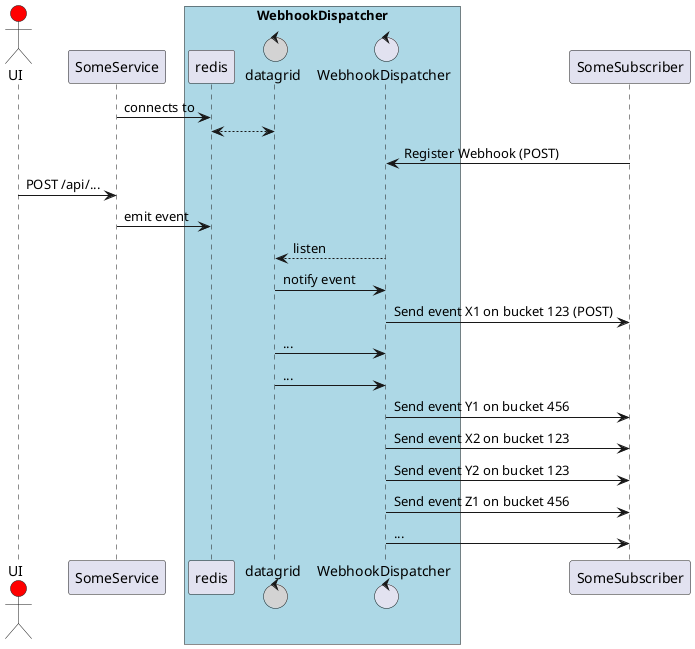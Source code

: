 @startuml webhookArchitecture
actor UI #red
SomeService -> redis: connects to
box "WebhookDispatcher" #lightblue
    database redis
    control datagrid #lightgrey
    redis <--> datagrid
    control WebhookDispatcher
end box
SomeSubscriber -> WebhookDispatcher: Register Webhook (POST)
UI -> SomeService: POST /api/...
SomeService -> redis: emit event
WebhookDispatcher --> datagrid: listen
datagrid -> WebhookDispatcher: notify event
WebhookDispatcher -> SomeSubscriber: Send event X1 on bucket 123 (POST)
datagrid -> WebhookDispatcher: ...
datagrid -> WebhookDispatcher: ...
WebhookDispatcher -> SomeSubscriber: Send event Y1 on bucket 456
WebhookDispatcher -> SomeSubscriber: Send event X2 on bucket 123
WebhookDispatcher -> SomeSubscriber: Send event Y2 on bucket 123
WebhookDispatcher -> SomeSubscriber: Send event Z1 on bucket 456
WebhookDispatcher -> SomeSubscriber: ...
@enduml
